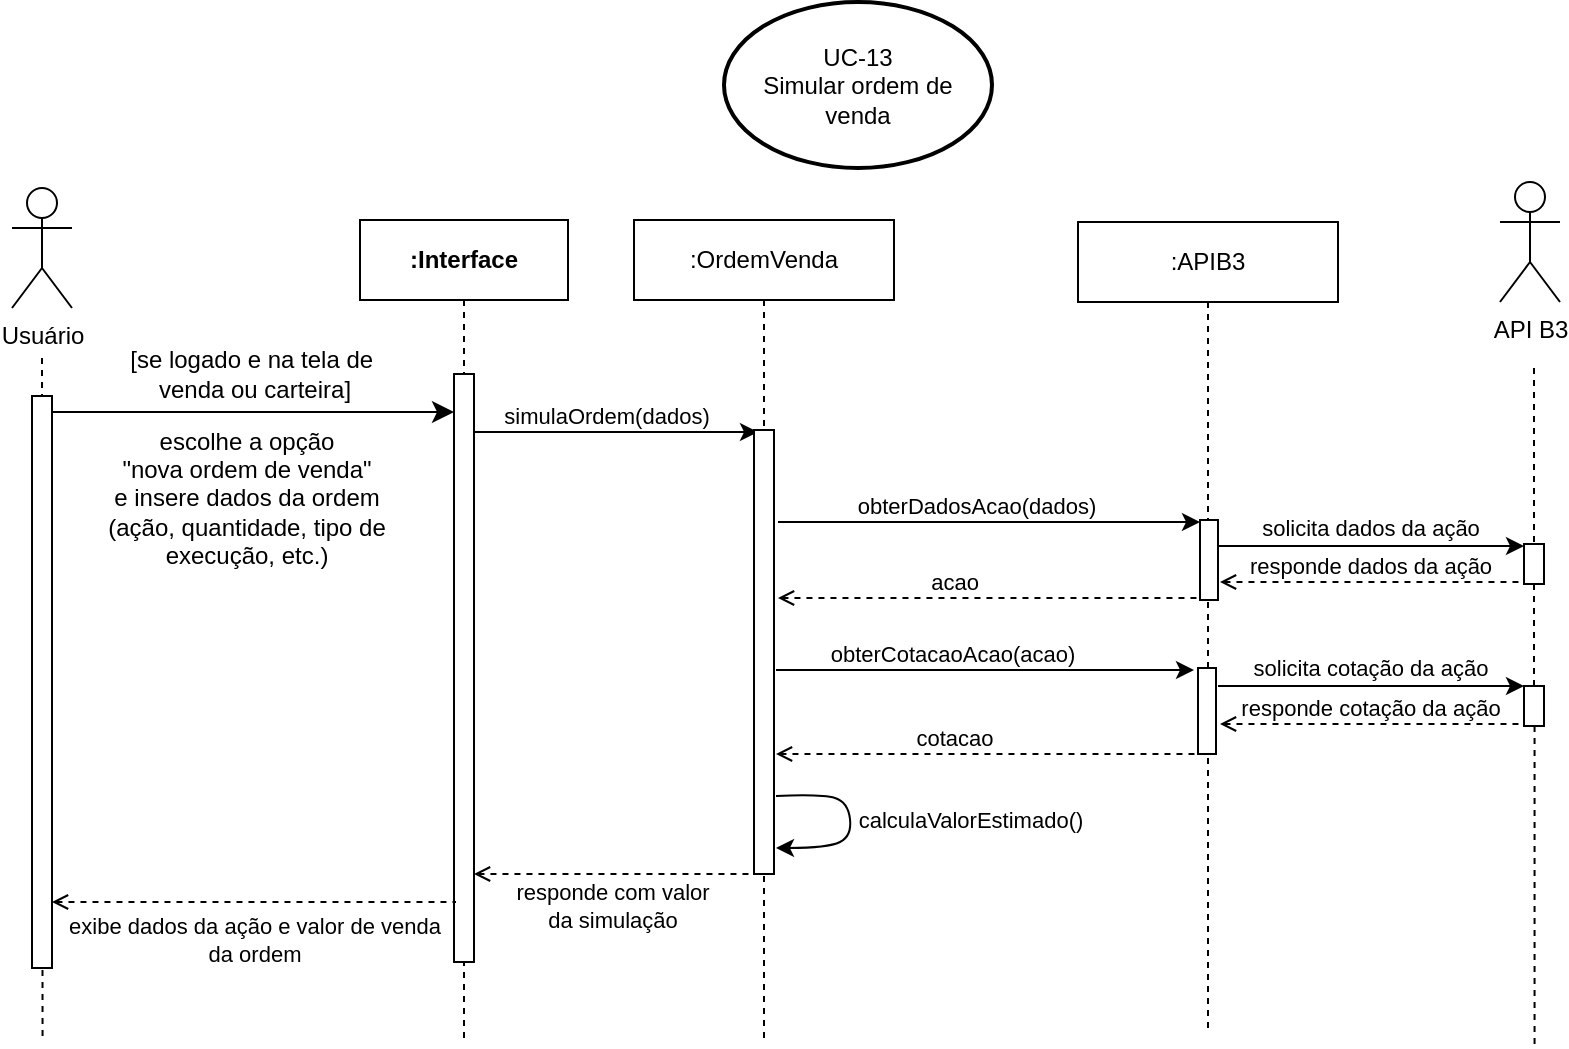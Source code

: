 <mxfile version="24.7.17">
  <diagram name="Página-1" id="0cqpNrUb_S_tyaSzSbhG">
    <mxGraphModel dx="1434" dy="1641" grid="0" gridSize="10" guides="1" tooltips="1" connect="1" arrows="1" fold="1" page="0" pageScale="1" pageWidth="827" pageHeight="1169" math="0" shadow="0">
      <root>
        <mxCell id="0" />
        <mxCell id="1" parent="0" />
        <mxCell id="RJjcbI2KKSJwU52FwnMX-1" value="Usuário" style="shape=umlActor;verticalLabelPosition=bottom;verticalAlign=top;html=1;" vertex="1" parent="1">
          <mxGeometry x="105" y="-490" width="30" height="60" as="geometry" />
        </mxCell>
        <mxCell id="RJjcbI2KKSJwU52FwnMX-2" value="" style="endArrow=none;dashed=1;html=1;rounded=0;" edge="1" parent="1">
          <mxGeometry width="50" height="50" relative="1" as="geometry">
            <mxPoint x="120.28" y="-66" as="sourcePoint" />
            <mxPoint x="120" y="-405" as="targetPoint" />
          </mxGeometry>
        </mxCell>
        <mxCell id="RJjcbI2KKSJwU52FwnMX-3" style="edgeStyle=orthogonalEdgeStyle;rounded=0;orthogonalLoop=1;jettySize=auto;html=1;curved=0;" edge="1" parent="1">
          <mxGeometry relative="1" as="geometry">
            <mxPoint x="335" y="-368" as="sourcePoint" />
            <mxPoint x="478" y="-368" as="targetPoint" />
            <Array as="points" />
          </mxGeometry>
        </mxCell>
        <mxCell id="RJjcbI2KKSJwU52FwnMX-4" value="simulaOrdem(dados)" style="edgeLabel;html=1;align=center;verticalAlign=middle;resizable=0;points=[];" vertex="1" connectable="0" parent="RJjcbI2KKSJwU52FwnMX-3">
          <mxGeometry x="-0.128" y="1" relative="1" as="geometry">
            <mxPoint x="4" y="-7" as="offset" />
          </mxGeometry>
        </mxCell>
        <mxCell id="RJjcbI2KKSJwU52FwnMX-5" value="" style="html=1;points=[[0,0,0,0,5],[0,1,0,0,-5],[1,0,0,0,5],[1,1,0,0,-5]];perimeter=orthogonalPerimeter;outlineConnect=0;targetShapes=umlLifeline;portConstraint=eastwest;newEdgeStyle={&quot;curved&quot;:0,&quot;rounded&quot;:0};" vertex="1" parent="1">
          <mxGeometry x="115" y="-386" width="10" height="286" as="geometry" />
        </mxCell>
        <mxCell id="RJjcbI2KKSJwU52FwnMX-6" value=":APIB3" style="shape=umlLifeline;perimeter=lifelinePerimeter;whiteSpace=wrap;html=1;container=1;dropTarget=0;collapsible=0;recursiveResize=0;outlineConnect=0;portConstraint=eastwest;newEdgeStyle={&quot;curved&quot;:0,&quot;rounded&quot;:0};" vertex="1" parent="1">
          <mxGeometry x="638" y="-473" width="130" height="403" as="geometry" />
        </mxCell>
        <mxCell id="RJjcbI2KKSJwU52FwnMX-7" value="" style="html=1;points=[[0,0,0,0,5],[0,1,0,0,-5],[1,0,0,0,5],[1,1,0,0,-5]];perimeter=orthogonalPerimeter;outlineConnect=0;targetShapes=umlLifeline;portConstraint=eastwest;newEdgeStyle={&quot;curved&quot;:0,&quot;rounded&quot;:0};" vertex="1" parent="RJjcbI2KKSJwU52FwnMX-6">
          <mxGeometry x="61" y="149" width="9" height="40" as="geometry" />
        </mxCell>
        <mxCell id="RJjcbI2KKSJwU52FwnMX-8" value="" style="html=1;points=[[0,0,0,0,5],[0,1,0,0,-5],[1,0,0,0,5],[1,1,0,0,-5]];perimeter=orthogonalPerimeter;outlineConnect=0;targetShapes=umlLifeline;portConstraint=eastwest;newEdgeStyle={&quot;curved&quot;:0,&quot;rounded&quot;:0};" vertex="1" parent="RJjcbI2KKSJwU52FwnMX-6">
          <mxGeometry x="60" y="223" width="9" height="43" as="geometry" />
        </mxCell>
        <mxCell id="RJjcbI2KKSJwU52FwnMX-9" value=":OrdemVenda" style="shape=umlLifeline;perimeter=lifelinePerimeter;whiteSpace=wrap;html=1;container=1;dropTarget=0;collapsible=0;recursiveResize=0;outlineConnect=0;portConstraint=eastwest;newEdgeStyle={&quot;curved&quot;:0,&quot;rounded&quot;:0};" vertex="1" parent="1">
          <mxGeometry x="416" y="-474" width="130" height="409" as="geometry" />
        </mxCell>
        <mxCell id="RJjcbI2KKSJwU52FwnMX-10" value="" style="html=1;points=[[0,0,0,0,5],[0,1,0,0,-5],[1,0,0,0,5],[1,1,0,0,-5]];perimeter=orthogonalPerimeter;outlineConnect=0;targetShapes=umlLifeline;portConstraint=eastwest;newEdgeStyle={&quot;curved&quot;:0,&quot;rounded&quot;:0};" vertex="1" parent="RJjcbI2KKSJwU52FwnMX-9">
          <mxGeometry x="60" y="105" width="10" height="222" as="geometry" />
        </mxCell>
        <mxCell id="RJjcbI2KKSJwU52FwnMX-11" value="" style="edgeStyle=none;orthogonalLoop=1;jettySize=auto;html=1;rounded=0;" edge="1" parent="1">
          <mxGeometry width="100" relative="1" as="geometry">
            <mxPoint x="488" y="-323" as="sourcePoint" />
            <mxPoint x="699" y="-323" as="targetPoint" />
            <Array as="points" />
          </mxGeometry>
        </mxCell>
        <mxCell id="RJjcbI2KKSJwU52FwnMX-12" value="obterDadosAcao(dados)" style="edgeLabel;html=1;align=center;verticalAlign=middle;resizable=0;points=[];" vertex="1" connectable="0" parent="RJjcbI2KKSJwU52FwnMX-11">
          <mxGeometry x="-0.163" relative="1" as="geometry">
            <mxPoint x="10" y="-8" as="offset" />
          </mxGeometry>
        </mxCell>
        <mxCell id="RJjcbI2KKSJwU52FwnMX-13" value="" style="edgeStyle=none;orthogonalLoop=1;jettySize=auto;html=1;rounded=0;" edge="1" parent="1">
          <mxGeometry width="100" relative="1" as="geometry">
            <mxPoint x="487" y="-249" as="sourcePoint" />
            <mxPoint x="696" y="-249" as="targetPoint" />
            <Array as="points" />
          </mxGeometry>
        </mxCell>
        <mxCell id="RJjcbI2KKSJwU52FwnMX-14" value="obterCotacaoAcao(acao)" style="edgeLabel;html=1;align=center;verticalAlign=middle;resizable=0;points=[];" vertex="1" connectable="0" parent="RJjcbI2KKSJwU52FwnMX-13">
          <mxGeometry x="-0.163" relative="1" as="geometry">
            <mxPoint y="-8" as="offset" />
          </mxGeometry>
        </mxCell>
        <mxCell id="RJjcbI2KKSJwU52FwnMX-15" value="" style="edgeStyle=none;orthogonalLoop=1;jettySize=auto;html=1;rounded=0;startArrow=open;startFill=0;endArrow=none;endFill=0;dashed=1;" edge="1" parent="1">
          <mxGeometry width="100" relative="1" as="geometry">
            <mxPoint x="488" y="-285" as="sourcePoint" />
            <mxPoint x="698" y="-285" as="targetPoint" />
            <Array as="points" />
          </mxGeometry>
        </mxCell>
        <mxCell id="RJjcbI2KKSJwU52FwnMX-16" value="acao" style="edgeLabel;html=1;align=center;verticalAlign=middle;resizable=0;points=[];" vertex="1" connectable="0" parent="RJjcbI2KKSJwU52FwnMX-15">
          <mxGeometry x="-0.163" relative="1" as="geometry">
            <mxPoint y="-8" as="offset" />
          </mxGeometry>
        </mxCell>
        <mxCell id="RJjcbI2KKSJwU52FwnMX-17" value="" style="edgeStyle=none;orthogonalLoop=1;jettySize=auto;html=1;rounded=0;startArrow=open;startFill=0;endArrow=none;endFill=0;dashed=1;" edge="1" parent="1">
          <mxGeometry width="100" relative="1" as="geometry">
            <mxPoint x="487" y="-207" as="sourcePoint" />
            <mxPoint x="699" y="-207" as="targetPoint" />
            <Array as="points" />
          </mxGeometry>
        </mxCell>
        <mxCell id="RJjcbI2KKSJwU52FwnMX-18" value="cotacao" style="edgeLabel;html=1;align=center;verticalAlign=middle;resizable=0;points=[];" vertex="1" connectable="0" parent="RJjcbI2KKSJwU52FwnMX-17">
          <mxGeometry x="-0.163" relative="1" as="geometry">
            <mxPoint y="-8" as="offset" />
          </mxGeometry>
        </mxCell>
        <mxCell id="RJjcbI2KKSJwU52FwnMX-19" value="" style="endArrow=classic;html=1;rounded=0;curved=1;" edge="1" parent="1">
          <mxGeometry width="50" height="50" relative="1" as="geometry">
            <mxPoint x="487" y="-186" as="sourcePoint" />
            <mxPoint x="487" y="-160" as="targetPoint" />
            <Array as="points">
              <mxPoint x="510" y="-187" />
              <mxPoint x="523" y="-183" />
              <mxPoint x="525" y="-166" />
              <mxPoint x="513" y="-160" />
            </Array>
          </mxGeometry>
        </mxCell>
        <mxCell id="RJjcbI2KKSJwU52FwnMX-20" value="calculaValorEstimado()" style="edgeLabel;html=1;align=center;verticalAlign=middle;resizable=0;points=[];" vertex="1" connectable="0" parent="RJjcbI2KKSJwU52FwnMX-19">
          <mxGeometry x="-0.092" relative="1" as="geometry">
            <mxPoint x="60" y="3" as="offset" />
          </mxGeometry>
        </mxCell>
        <mxCell id="RJjcbI2KKSJwU52FwnMX-21" value="" style="endArrow=none;html=1;rounded=0;startArrow=open;startFill=0;endFill=0;dashed=1;" edge="1" parent="1" source="RJjcbI2KKSJwU52FwnMX-38">
          <mxGeometry width="50" height="50" relative="1" as="geometry">
            <mxPoint x="332" y="-147" as="sourcePoint" />
            <mxPoint x="475" y="-147" as="targetPoint" />
          </mxGeometry>
        </mxCell>
        <mxCell id="RJjcbI2KKSJwU52FwnMX-22" value="responde com valor&lt;div&gt;da simulação&lt;/div&gt;" style="edgeLabel;html=1;align=center;verticalAlign=middle;resizable=0;points=[];" vertex="1" connectable="0" parent="RJjcbI2KKSJwU52FwnMX-21">
          <mxGeometry x="0.335" y="1" relative="1" as="geometry">
            <mxPoint x="-24" y="17" as="offset" />
          </mxGeometry>
        </mxCell>
        <mxCell id="RJjcbI2KKSJwU52FwnMX-23" value="" style="endArrow=none;dashed=1;html=1;rounded=0;" edge="1" parent="1" source="RJjcbI2KKSJwU52FwnMX-36">
          <mxGeometry width="50" height="50" relative="1" as="geometry">
            <mxPoint x="866.28" y="-62" as="sourcePoint" />
            <mxPoint x="866" y="-401" as="targetPoint" />
          </mxGeometry>
        </mxCell>
        <mxCell id="RJjcbI2KKSJwU52FwnMX-24" value="" style="html=1;points=[[0,0,0,0,5],[0,1,0,0,-5],[1,0,0,0,5],[1,1,0,0,-5]];perimeter=orthogonalPerimeter;outlineConnect=0;targetShapes=umlLifeline;portConstraint=eastwest;newEdgeStyle={&quot;curved&quot;:0,&quot;rounded&quot;:0};" vertex="1" parent="1">
          <mxGeometry x="861" y="-312" width="10" height="20" as="geometry" />
        </mxCell>
        <mxCell id="RJjcbI2KKSJwU52FwnMX-25" value="API B3" style="shape=umlActor;verticalLabelPosition=bottom;verticalAlign=top;html=1;" vertex="1" parent="1">
          <mxGeometry x="849" y="-493" width="30" height="60" as="geometry" />
        </mxCell>
        <mxCell id="RJjcbI2KKSJwU52FwnMX-26" value="" style="edgeStyle=none;orthogonalLoop=1;jettySize=auto;html=1;rounded=0;" edge="1" parent="1">
          <mxGeometry width="100" relative="1" as="geometry">
            <mxPoint x="708" y="-311" as="sourcePoint" />
            <mxPoint x="861" y="-311" as="targetPoint" />
            <Array as="points" />
          </mxGeometry>
        </mxCell>
        <mxCell id="RJjcbI2KKSJwU52FwnMX-27" value="solicita dados da ação" style="edgeLabel;html=1;align=center;verticalAlign=middle;resizable=0;points=[];" vertex="1" connectable="0" parent="RJjcbI2KKSJwU52FwnMX-26">
          <mxGeometry x="-0.163" relative="1" as="geometry">
            <mxPoint x="12" y="-9" as="offset" />
          </mxGeometry>
        </mxCell>
        <mxCell id="RJjcbI2KKSJwU52FwnMX-28" value="" style="edgeStyle=none;orthogonalLoop=1;jettySize=auto;html=1;rounded=0;endArrow=none;endFill=0;startArrow=open;startFill=0;dashed=1;" edge="1" parent="1">
          <mxGeometry width="100" relative="1" as="geometry">
            <mxPoint x="709" y="-293" as="sourcePoint" />
            <mxPoint x="859" y="-293" as="targetPoint" />
            <Array as="points" />
          </mxGeometry>
        </mxCell>
        <mxCell id="RJjcbI2KKSJwU52FwnMX-29" value="responde dados da ação" style="edgeLabel;html=1;align=center;verticalAlign=middle;resizable=0;points=[];" vertex="1" connectable="0" parent="RJjcbI2KKSJwU52FwnMX-28">
          <mxGeometry x="-0.163" relative="1" as="geometry">
            <mxPoint x="12" y="-8" as="offset" />
          </mxGeometry>
        </mxCell>
        <mxCell id="RJjcbI2KKSJwU52FwnMX-30" value="" style="edgeStyle=none;orthogonalLoop=1;jettySize=auto;html=1;rounded=0;" edge="1" parent="1">
          <mxGeometry width="100" relative="1" as="geometry">
            <mxPoint x="708" y="-241" as="sourcePoint" />
            <mxPoint x="861" y="-241" as="targetPoint" />
            <Array as="points" />
          </mxGeometry>
        </mxCell>
        <mxCell id="RJjcbI2KKSJwU52FwnMX-31" value="solicita cotação da ação" style="edgeLabel;html=1;align=center;verticalAlign=middle;resizable=0;points=[];" vertex="1" connectable="0" parent="RJjcbI2KKSJwU52FwnMX-30">
          <mxGeometry x="-0.163" relative="1" as="geometry">
            <mxPoint x="12" y="-9" as="offset" />
          </mxGeometry>
        </mxCell>
        <mxCell id="RJjcbI2KKSJwU52FwnMX-32" value="" style="edgeStyle=none;orthogonalLoop=1;jettySize=auto;html=1;rounded=0;endArrow=none;endFill=0;startArrow=open;startFill=0;dashed=1;" edge="1" parent="1">
          <mxGeometry width="100" relative="1" as="geometry">
            <mxPoint x="709" y="-222" as="sourcePoint" />
            <mxPoint x="859" y="-222" as="targetPoint" />
            <Array as="points" />
          </mxGeometry>
        </mxCell>
        <mxCell id="RJjcbI2KKSJwU52FwnMX-33" value="responde cotação da ação" style="edgeLabel;html=1;align=center;verticalAlign=middle;resizable=0;points=[];" vertex="1" connectable="0" parent="RJjcbI2KKSJwU52FwnMX-32">
          <mxGeometry x="-0.163" relative="1" as="geometry">
            <mxPoint x="12" y="-8" as="offset" />
          </mxGeometry>
        </mxCell>
        <mxCell id="RJjcbI2KKSJwU52FwnMX-34" value="[se logado e na tela de&amp;nbsp;&lt;div&gt;venda ou carteira]&lt;/div&gt;" style="text;html=1;align=center;verticalAlign=middle;resizable=0;points=[];autosize=1;strokeColor=none;fillColor=none;" vertex="1" parent="1">
          <mxGeometry x="154" y="-418" width="143" height="41" as="geometry" />
        </mxCell>
        <mxCell id="RJjcbI2KKSJwU52FwnMX-35" value="" style="endArrow=none;dashed=1;html=1;rounded=0;" edge="1" parent="1" target="RJjcbI2KKSJwU52FwnMX-36">
          <mxGeometry width="50" height="50" relative="1" as="geometry">
            <mxPoint x="866.28" y="-62" as="sourcePoint" />
            <mxPoint x="866" y="-401" as="targetPoint" />
          </mxGeometry>
        </mxCell>
        <mxCell id="RJjcbI2KKSJwU52FwnMX-36" value="" style="html=1;points=[[0,0,0,0,5],[0,1,0,0,-5],[1,0,0,0,5],[1,1,0,0,-5]];perimeter=orthogonalPerimeter;outlineConnect=0;targetShapes=umlLifeline;portConstraint=eastwest;newEdgeStyle={&quot;curved&quot;:0,&quot;rounded&quot;:0};" vertex="1" parent="1">
          <mxGeometry x="861" y="-241" width="10" height="20" as="geometry" />
        </mxCell>
        <mxCell id="RJjcbI2KKSJwU52FwnMX-37" value="&lt;b&gt;:Interface&lt;/b&gt;" style="shape=umlLifeline;perimeter=lifelinePerimeter;whiteSpace=wrap;html=1;container=0;dropTarget=0;collapsible=0;recursiveResize=0;outlineConnect=0;portConstraint=eastwest;newEdgeStyle={&quot;edgeStyle&quot;:&quot;elbowEdgeStyle&quot;,&quot;elbow&quot;:&quot;vertical&quot;,&quot;curved&quot;:0,&quot;rounded&quot;:0};" vertex="1" parent="1">
          <mxGeometry x="279" y="-474" width="104" height="409" as="geometry" />
        </mxCell>
        <mxCell id="RJjcbI2KKSJwU52FwnMX-38" value="" style="html=1;points=[];perimeter=orthogonalPerimeter;outlineConnect=0;targetShapes=umlLifeline;portConstraint=eastwest;newEdgeStyle={&quot;edgeStyle&quot;:&quot;elbowEdgeStyle&quot;,&quot;elbow&quot;:&quot;vertical&quot;,&quot;curved&quot;:0,&quot;rounded&quot;:0};" vertex="1" parent="RJjcbI2KKSJwU52FwnMX-37">
          <mxGeometry x="47" y="77" width="10" height="294" as="geometry" />
        </mxCell>
        <mxCell id="RJjcbI2KKSJwU52FwnMX-39" value="" style="endArrow=classic;html=1;rounded=0;fontSize=12;startSize=8;endSize=8;curved=1;" edge="1" parent="1" target="RJjcbI2KKSJwU52FwnMX-38">
          <mxGeometry width="50" height="50" relative="1" as="geometry">
            <mxPoint x="125" y="-378" as="sourcePoint" />
            <mxPoint x="175" y="-428" as="targetPoint" />
          </mxGeometry>
        </mxCell>
        <mxCell id="RJjcbI2KKSJwU52FwnMX-40" value="escolhe a opção&lt;div&gt;&quot;nova ordem de venda&quot;&lt;/div&gt;&lt;div&gt;e insere dados da ordem&lt;/div&gt;&lt;div&gt;(ação, quantidade, tipo de&lt;/div&gt;&lt;div&gt;execução, etc.)&lt;/div&gt;" style="edgeLabel;html=1;align=center;verticalAlign=middle;resizable=0;points=[];fontSize=12;" vertex="1" connectable="0" parent="RJjcbI2KKSJwU52FwnMX-39">
          <mxGeometry x="-0.124" y="-1" relative="1" as="geometry">
            <mxPoint x="9" y="42" as="offset" />
          </mxGeometry>
        </mxCell>
        <mxCell id="RJjcbI2KKSJwU52FwnMX-41" value="" style="endArrow=none;html=1;rounded=0;startArrow=open;startFill=0;endFill=0;dashed=1;" edge="1" parent="1" source="RJjcbI2KKSJwU52FwnMX-5">
          <mxGeometry width="50" height="50" relative="1" as="geometry">
            <mxPoint x="188" y="-133" as="sourcePoint" />
            <mxPoint x="327" y="-133" as="targetPoint" />
          </mxGeometry>
        </mxCell>
        <mxCell id="RJjcbI2KKSJwU52FwnMX-42" value="exibe dados da ação e valor de venda&lt;div&gt;da ordem&lt;/div&gt;" style="edgeLabel;html=1;align=center;verticalAlign=middle;resizable=0;points=[];" vertex="1" connectable="0" parent="RJjcbI2KKSJwU52FwnMX-41">
          <mxGeometry x="0.335" y="1" relative="1" as="geometry">
            <mxPoint x="-34" y="20" as="offset" />
          </mxGeometry>
        </mxCell>
        <mxCell id="RJjcbI2KKSJwU52FwnMX-43" value="UC-13&lt;div&gt;Simular ordem de&lt;br&gt;venda&lt;/div&gt;" style="strokeWidth=2;html=1;shape=mxgraph.flowchart.start_1;whiteSpace=wrap;" vertex="1" parent="1">
          <mxGeometry x="461" y="-583" width="134" height="83" as="geometry" />
        </mxCell>
      </root>
    </mxGraphModel>
  </diagram>
</mxfile>
